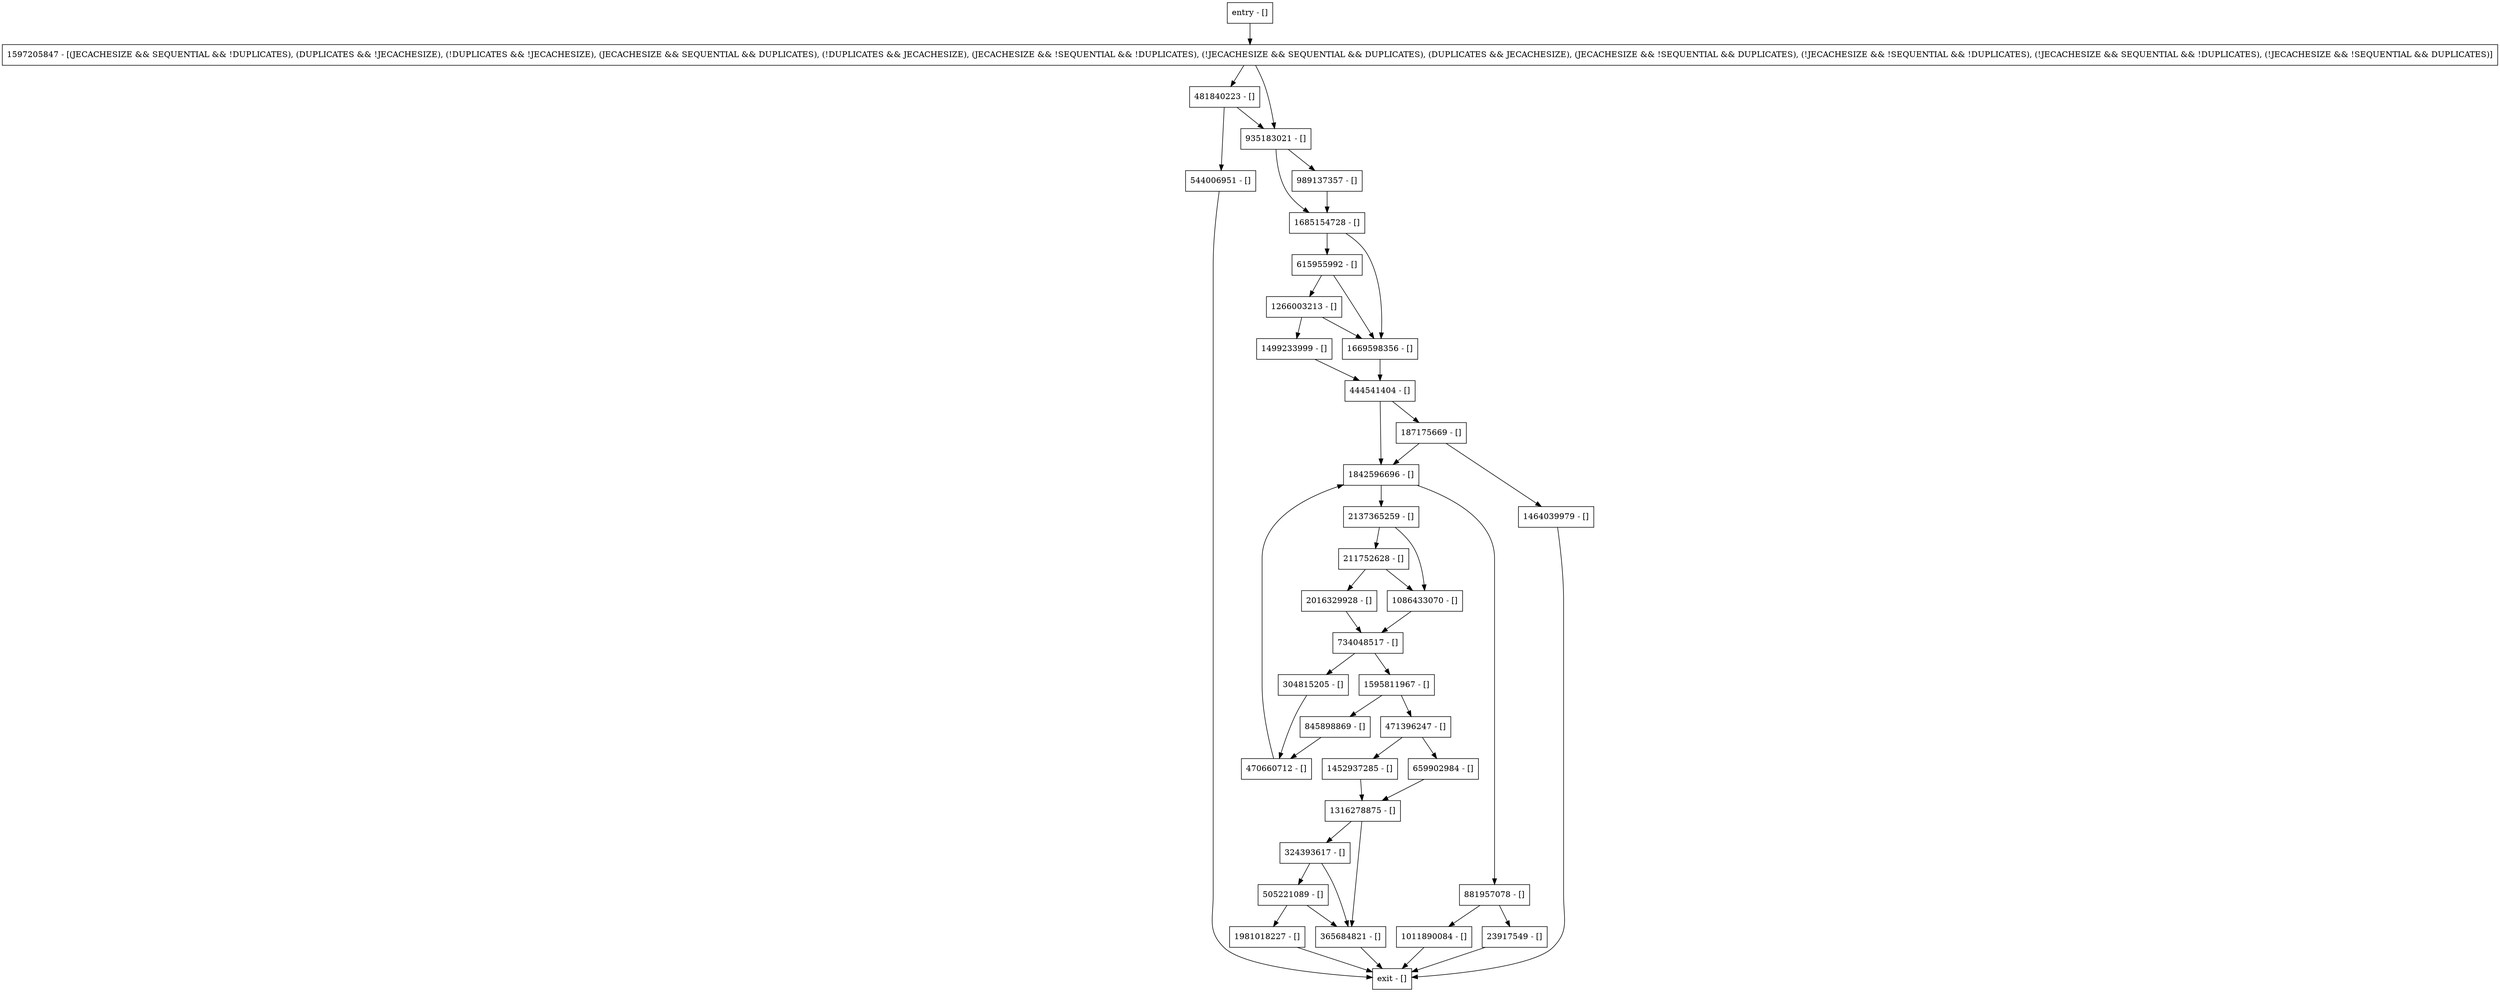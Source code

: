digraph findEntry {
node [shape=record];
1266003213 [label="1266003213 - []"];
1597205847 [label="1597205847 - [(JECACHESIZE && SEQUENTIAL && !DUPLICATES), (DUPLICATES && !JECACHESIZE), (!DUPLICATES && !JECACHESIZE), (JECACHESIZE && SEQUENTIAL && DUPLICATES), (!DUPLICATES && JECACHESIZE), (JECACHESIZE && !SEQUENTIAL && !DUPLICATES), (!JECACHESIZE && SEQUENTIAL && DUPLICATES), (DUPLICATES && JECACHESIZE), (JECACHESIZE && !SEQUENTIAL && DUPLICATES), (!JECACHESIZE && !SEQUENTIAL && !DUPLICATES), (!JECACHESIZE && SEQUENTIAL && !DUPLICATES), (!JECACHESIZE && !SEQUENTIAL && DUPLICATES)]"];
1685154728 [label="1685154728 - []"];
1452937285 [label="1452937285 - []"];
544006951 [label="544006951 - []"];
1669598356 [label="1669598356 - []"];
324393617 [label="324393617 - []"];
615955992 [label="615955992 - []"];
1086433070 [label="1086433070 - []"];
734048517 [label="734048517 - []"];
1842596696 [label="1842596696 - []"];
481840223 [label="481840223 - []"];
2016329928 [label="2016329928 - []"];
845898869 [label="845898869 - []"];
470660712 [label="470660712 - []"];
935183021 [label="935183021 - []"];
881957078 [label="881957078 - []"];
23917549 [label="23917549 - []"];
2137365259 [label="2137365259 - []"];
989137357 [label="989137357 - []"];
1499233999 [label="1499233999 - []"];
211752628 [label="211752628 - []"];
1316278875 [label="1316278875 - []"];
659902984 [label="659902984 - []"];
365684821 [label="365684821 - []"];
304815205 [label="304815205 - []"];
1011890084 [label="1011890084 - []"];
1464039979 [label="1464039979 - []"];
505221089 [label="505221089 - []"];
471396247 [label="471396247 - []"];
entry [label="entry - []"];
exit [label="exit - []"];
1981018227 [label="1981018227 - []"];
187175669 [label="187175669 - []"];
444541404 [label="444541404 - []"];
1595811967 [label="1595811967 - []"];
entry;
exit;
1266003213 -> 1669598356;
1266003213 -> 1499233999;
1597205847 -> 481840223;
1597205847 -> 935183021;
1685154728 -> 1669598356;
1685154728 -> 615955992;
1452937285 -> 1316278875;
544006951 -> exit;
1669598356 -> 444541404;
324393617 -> 365684821;
324393617 -> 505221089;
615955992 -> 1266003213;
615955992 -> 1669598356;
1086433070 -> 734048517;
734048517 -> 304815205;
734048517 -> 1595811967;
1842596696 -> 881957078;
1842596696 -> 2137365259;
481840223 -> 935183021;
481840223 -> 544006951;
2016329928 -> 734048517;
845898869 -> 470660712;
470660712 -> 1842596696;
935183021 -> 1685154728;
935183021 -> 989137357;
881957078 -> 23917549;
881957078 -> 1011890084;
23917549 -> exit;
2137365259 -> 1086433070;
2137365259 -> 211752628;
989137357 -> 1685154728;
1499233999 -> 444541404;
211752628 -> 2016329928;
211752628 -> 1086433070;
1316278875 -> 324393617;
1316278875 -> 365684821;
659902984 -> 1316278875;
365684821 -> exit;
304815205 -> 470660712;
1011890084 -> exit;
1464039979 -> exit;
505221089 -> 1981018227;
505221089 -> 365684821;
471396247 -> 1452937285;
471396247 -> 659902984;
entry -> 1597205847;
1981018227 -> exit;
187175669 -> 1464039979;
187175669 -> 1842596696;
444541404 -> 187175669;
444541404 -> 1842596696;
1595811967 -> 845898869;
1595811967 -> 471396247;
}
